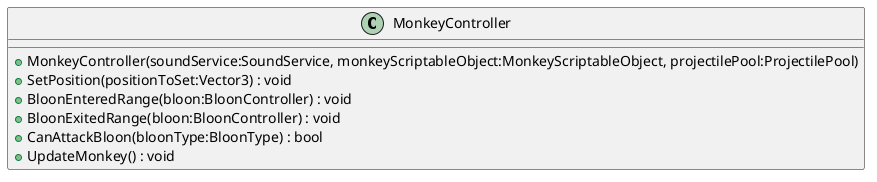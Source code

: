 @startuml
class MonkeyController {
    + MonkeyController(soundService:SoundService, monkeyScriptableObject:MonkeyScriptableObject, projectilePool:ProjectilePool)
    + SetPosition(positionToSet:Vector3) : void
    + BloonEnteredRange(bloon:BloonController) : void
    + BloonExitedRange(bloon:BloonController) : void
    + CanAttackBloon(bloonType:BloonType) : bool
    + UpdateMonkey() : void
}
@enduml
